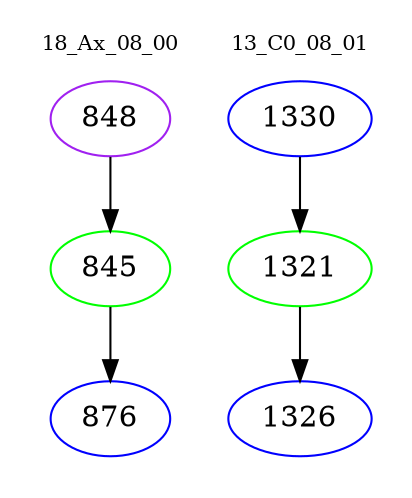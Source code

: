 digraph{
subgraph cluster_0 {
color = white
label = "18_Ax_08_00";
fontsize=10;
T0_848 [label="848", color="purple"]
T0_848 -> T0_845 [color="black"]
T0_845 [label="845", color="green"]
T0_845 -> T0_876 [color="black"]
T0_876 [label="876", color="blue"]
}
subgraph cluster_1 {
color = white
label = "13_C0_08_01";
fontsize=10;
T1_1330 [label="1330", color="blue"]
T1_1330 -> T1_1321 [color="black"]
T1_1321 [label="1321", color="green"]
T1_1321 -> T1_1326 [color="black"]
T1_1326 [label="1326", color="blue"]
}
}
